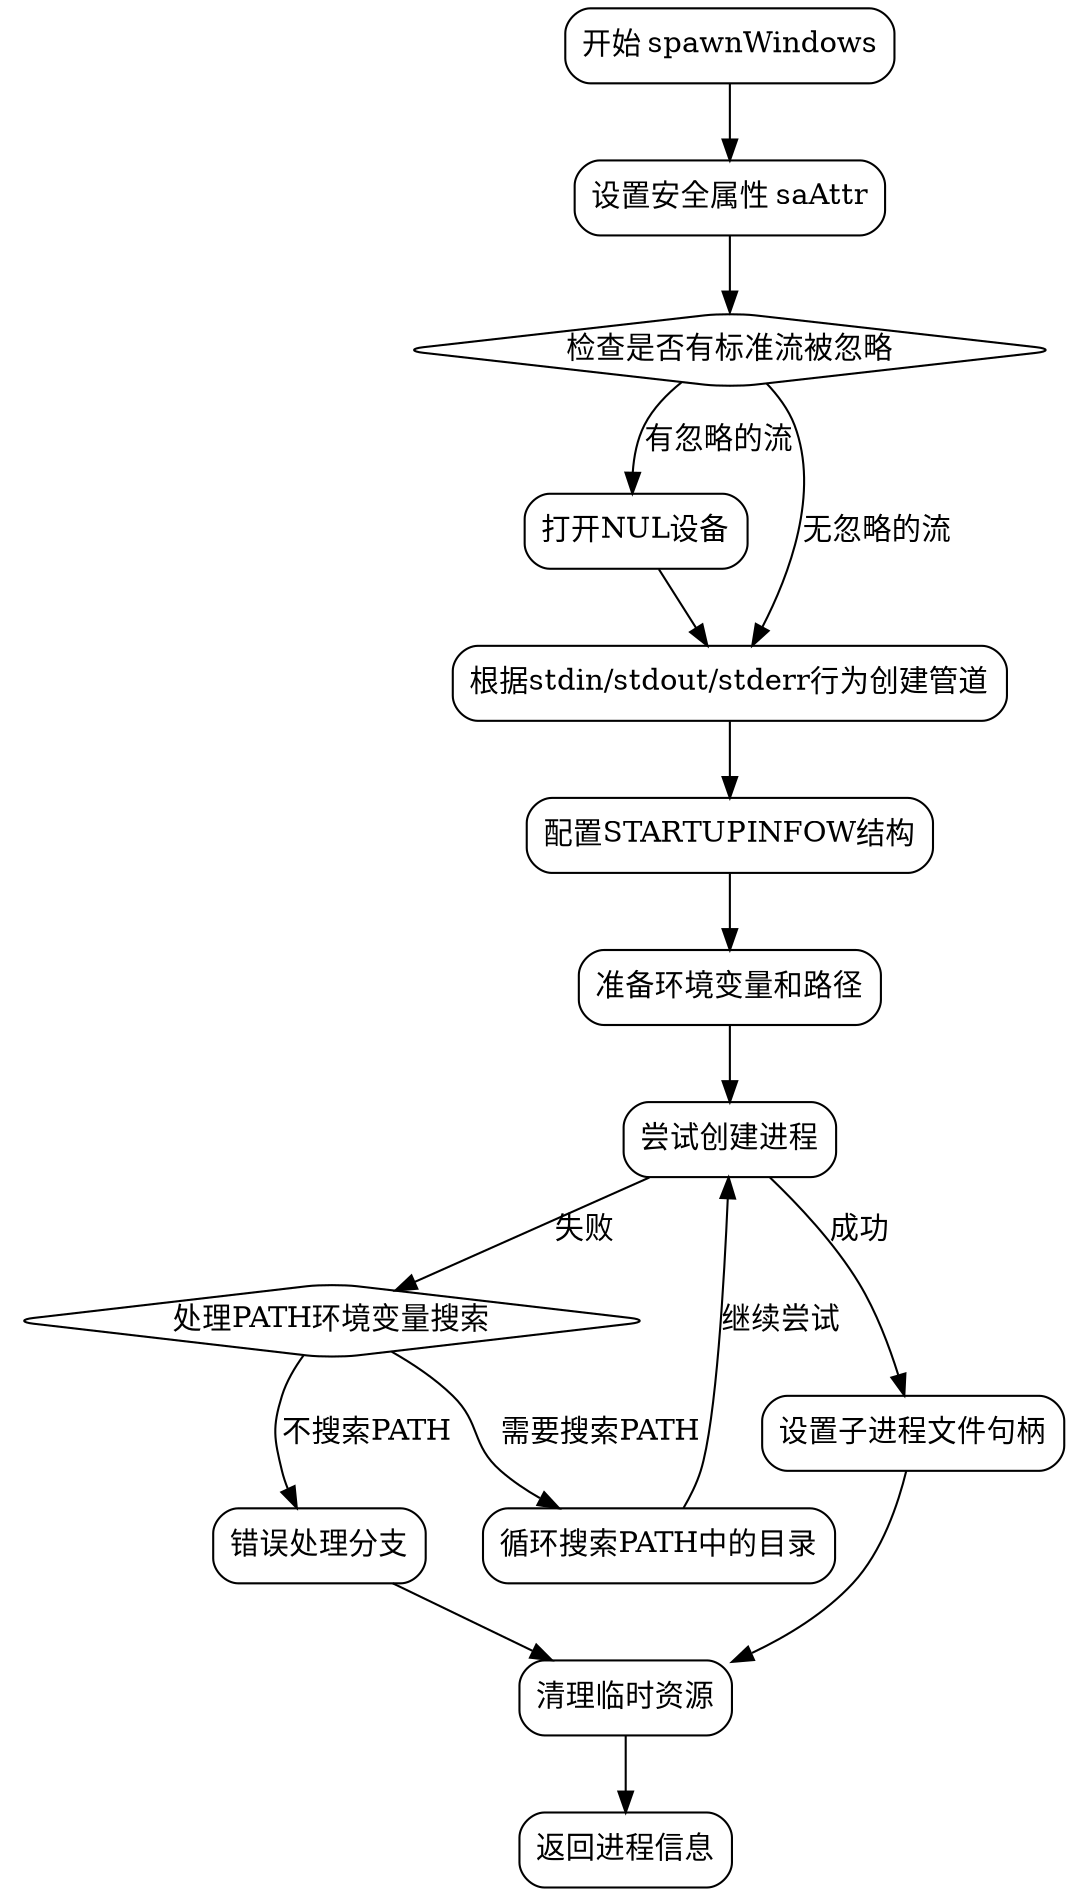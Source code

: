
digraph spawnWindowsFlow {
    node [shape=rectangle, style=rounded];

    start [label="开始 spawnWindows"];
    security_attr [label="设置安全属性 saAttr"];
    check_ignore [label="检查是否有标准流被忽略", shape=diamond];
    open_nul [label="打开NUL设备"];
    create_pipes [label="根据stdin/stdout/stderr行为创建管道"];
    setup_startinfo [label="配置STARTUPINFOW结构"];
    prepare_env [label="准备环境变量和路径"];
    create_process [label="尝试创建进程"];
    handle_path_search [label="处理PATH环境变量搜索", shape=diamond];
    path_search_loop [label="循环搜索PATH中的目录"];
    set_file_handles [label="设置子进程文件句柄"];
    cleanup_resources [label="清理临时资源"];
    error_handling [label="错误处理分支"];
    end [label="返回进程信息"];

    start -> security_attr;
    security_attr -> check_ignore;
    check_ignore -> open_nul [label="有忽略的流"];
    check_ignore -> create_pipes [label="无忽略的流"];
    open_nul -> create_pipes;
    create_pipes -> setup_startinfo;
    setup_startinfo -> prepare_env;
    prepare_env -> create_process;
    create_process -> handle_path_search [label="失败"];
    handle_path_search -> path_search_loop [label="需要搜索PATH"];
    path_search_loop -> create_process [label="继续尝试"];
    handle_path_search -> error_handling [label="不搜索PATH"];
    create_process -> set_file_handles [label="成功"];
    set_file_handles -> cleanup_resources;
    cleanup_resources -> end;
    error_handling -> cleanup_resources;
}
